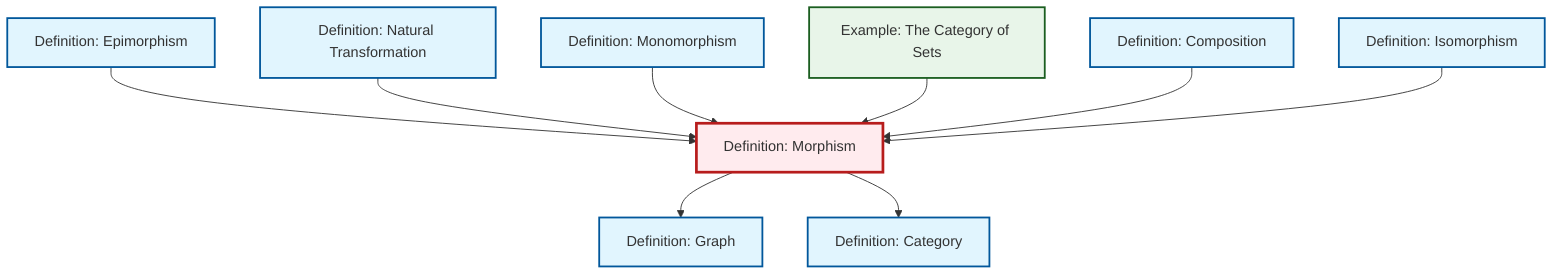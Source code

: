 graph TD
    classDef definition fill:#e1f5fe,stroke:#01579b,stroke-width:2px
    classDef theorem fill:#f3e5f5,stroke:#4a148c,stroke-width:2px
    classDef axiom fill:#fff3e0,stroke:#e65100,stroke-width:2px
    classDef example fill:#e8f5e9,stroke:#1b5e20,stroke-width:2px
    classDef current fill:#ffebee,stroke:#b71c1c,stroke-width:3px
    def-epimorphism["Definition: Epimorphism"]:::definition
    def-category["Definition: Category"]:::definition
    def-natural-transformation["Definition: Natural Transformation"]:::definition
    def-monomorphism["Definition: Monomorphism"]:::definition
    def-composition["Definition: Composition"]:::definition
    def-morphism["Definition: Morphism"]:::definition
    def-graph["Definition: Graph"]:::definition
    def-isomorphism["Definition: Isomorphism"]:::definition
    ex-set-category["Example: The Category of Sets"]:::example
    def-epimorphism --> def-morphism
    def-morphism --> def-graph
    def-natural-transformation --> def-morphism
    def-monomorphism --> def-morphism
    def-morphism --> def-category
    ex-set-category --> def-morphism
    def-composition --> def-morphism
    def-isomorphism --> def-morphism
    class def-morphism current
